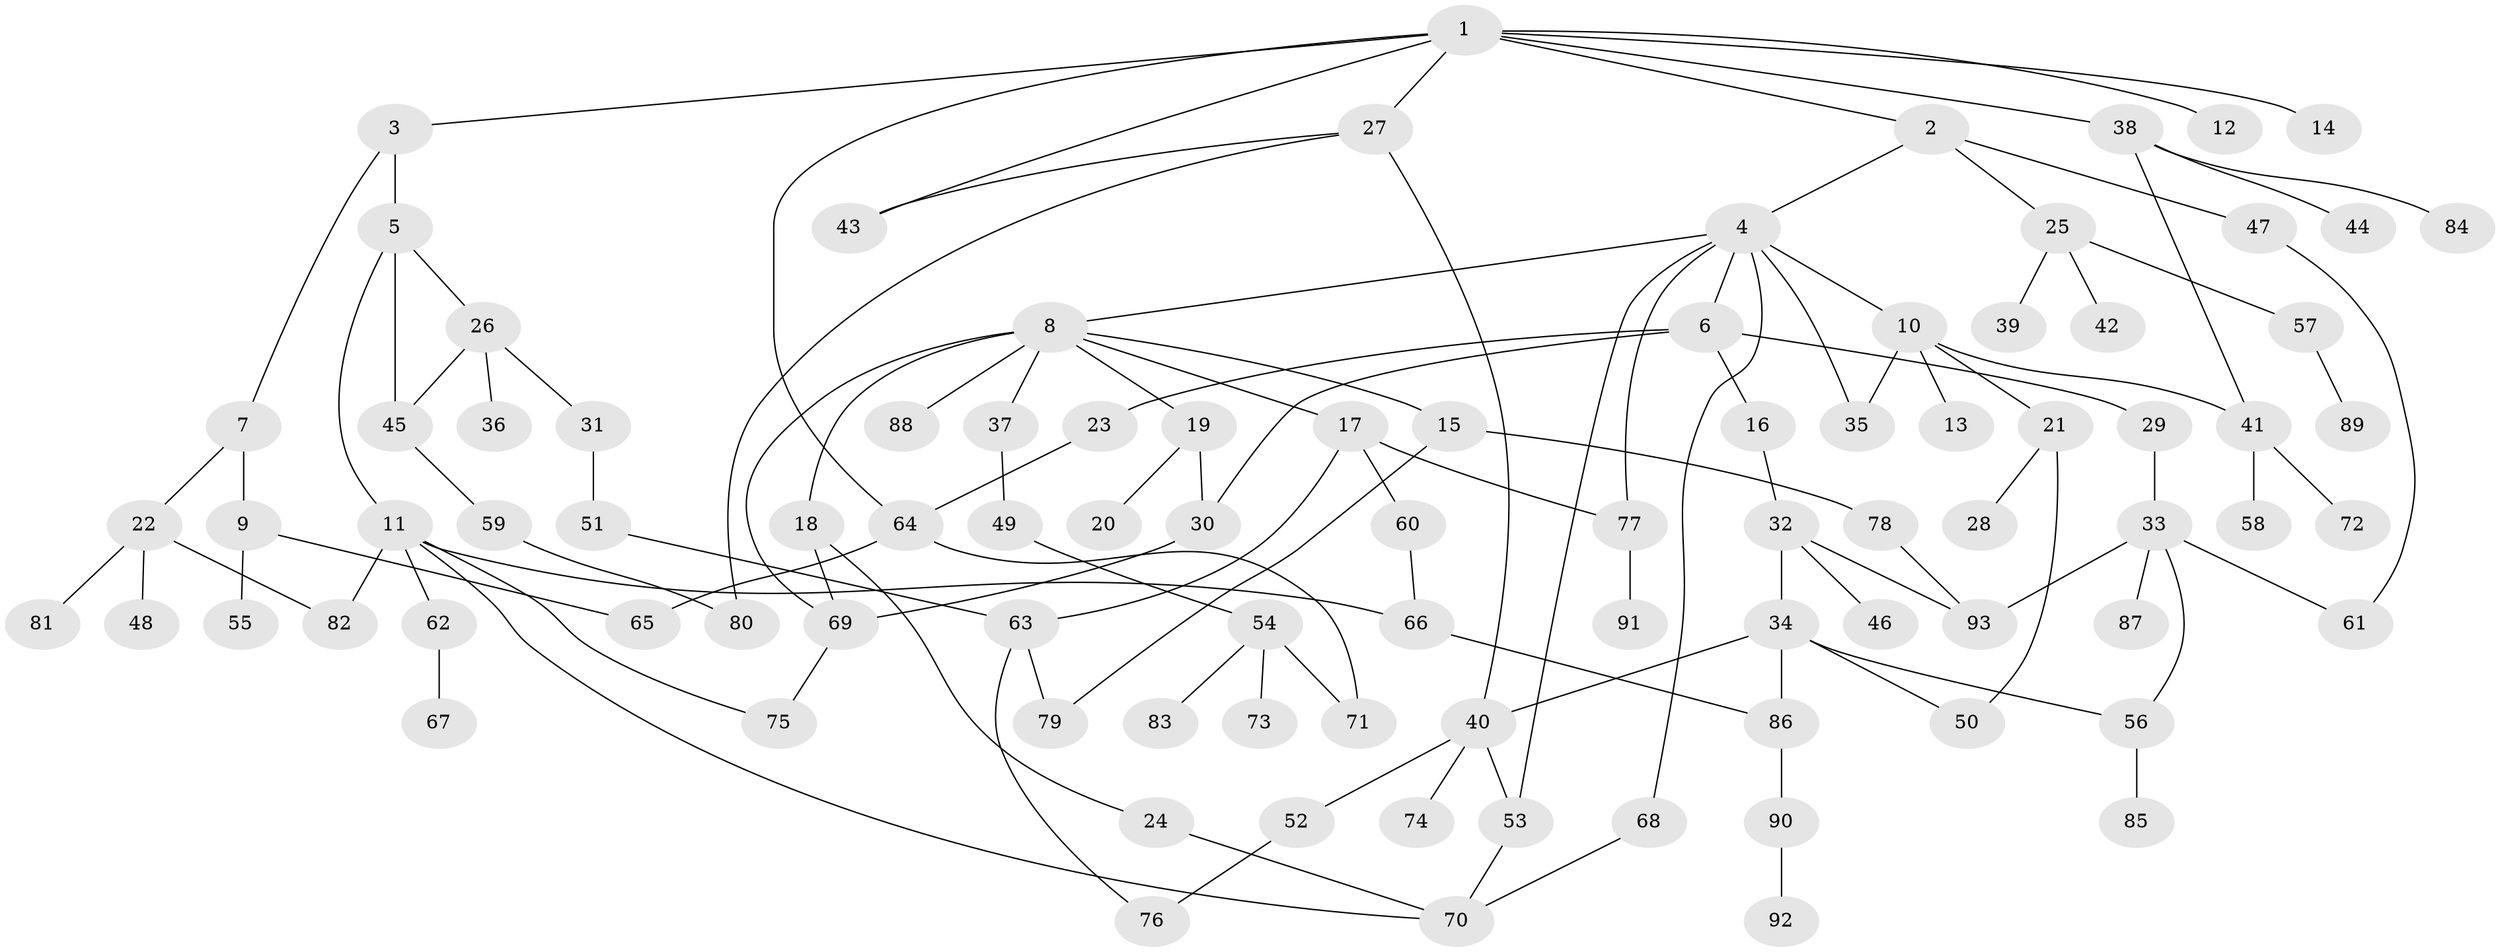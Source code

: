 // Generated by graph-tools (version 1.1) at 2025/49/03/09/25 03:49:21]
// undirected, 93 vertices, 121 edges
graph export_dot {
graph [start="1"]
  node [color=gray90,style=filled];
  1;
  2;
  3;
  4;
  5;
  6;
  7;
  8;
  9;
  10;
  11;
  12;
  13;
  14;
  15;
  16;
  17;
  18;
  19;
  20;
  21;
  22;
  23;
  24;
  25;
  26;
  27;
  28;
  29;
  30;
  31;
  32;
  33;
  34;
  35;
  36;
  37;
  38;
  39;
  40;
  41;
  42;
  43;
  44;
  45;
  46;
  47;
  48;
  49;
  50;
  51;
  52;
  53;
  54;
  55;
  56;
  57;
  58;
  59;
  60;
  61;
  62;
  63;
  64;
  65;
  66;
  67;
  68;
  69;
  70;
  71;
  72;
  73;
  74;
  75;
  76;
  77;
  78;
  79;
  80;
  81;
  82;
  83;
  84;
  85;
  86;
  87;
  88;
  89;
  90;
  91;
  92;
  93;
  1 -- 2;
  1 -- 3;
  1 -- 12;
  1 -- 14;
  1 -- 27;
  1 -- 38;
  1 -- 64;
  1 -- 43;
  2 -- 4;
  2 -- 25;
  2 -- 47;
  3 -- 5;
  3 -- 7;
  4 -- 6;
  4 -- 8;
  4 -- 10;
  4 -- 35;
  4 -- 53;
  4 -- 68;
  4 -- 77;
  5 -- 11;
  5 -- 26;
  5 -- 45;
  6 -- 16;
  6 -- 23;
  6 -- 29;
  6 -- 30;
  7 -- 9;
  7 -- 22;
  8 -- 15;
  8 -- 17;
  8 -- 18;
  8 -- 19;
  8 -- 37;
  8 -- 88;
  8 -- 69;
  9 -- 55;
  9 -- 65;
  10 -- 13;
  10 -- 21;
  10 -- 41;
  10 -- 35;
  11 -- 62;
  11 -- 70;
  11 -- 66;
  11 -- 82;
  11 -- 75;
  15 -- 78;
  15 -- 79;
  16 -- 32;
  17 -- 60;
  17 -- 63;
  17 -- 77;
  18 -- 24;
  18 -- 69;
  19 -- 20;
  19 -- 30;
  21 -- 28;
  21 -- 50;
  22 -- 48;
  22 -- 81;
  22 -- 82;
  23 -- 64;
  24 -- 70;
  25 -- 39;
  25 -- 42;
  25 -- 57;
  26 -- 31;
  26 -- 36;
  26 -- 45;
  27 -- 43;
  27 -- 80;
  27 -- 40;
  29 -- 33;
  30 -- 69;
  31 -- 51;
  32 -- 34;
  32 -- 46;
  32 -- 93;
  33 -- 56;
  33 -- 87;
  33 -- 61;
  33 -- 93;
  34 -- 40;
  34 -- 50;
  34 -- 56;
  34 -- 86;
  37 -- 49;
  38 -- 44;
  38 -- 84;
  38 -- 41;
  40 -- 52;
  40 -- 74;
  40 -- 53;
  41 -- 58;
  41 -- 72;
  45 -- 59;
  47 -- 61;
  49 -- 54;
  51 -- 63;
  52 -- 76;
  53 -- 70;
  54 -- 73;
  54 -- 83;
  54 -- 71;
  56 -- 85;
  57 -- 89;
  59 -- 80;
  60 -- 66;
  62 -- 67;
  63 -- 76;
  63 -- 79;
  64 -- 71;
  64 -- 65;
  66 -- 86;
  68 -- 70;
  69 -- 75;
  77 -- 91;
  78 -- 93;
  86 -- 90;
  90 -- 92;
}
